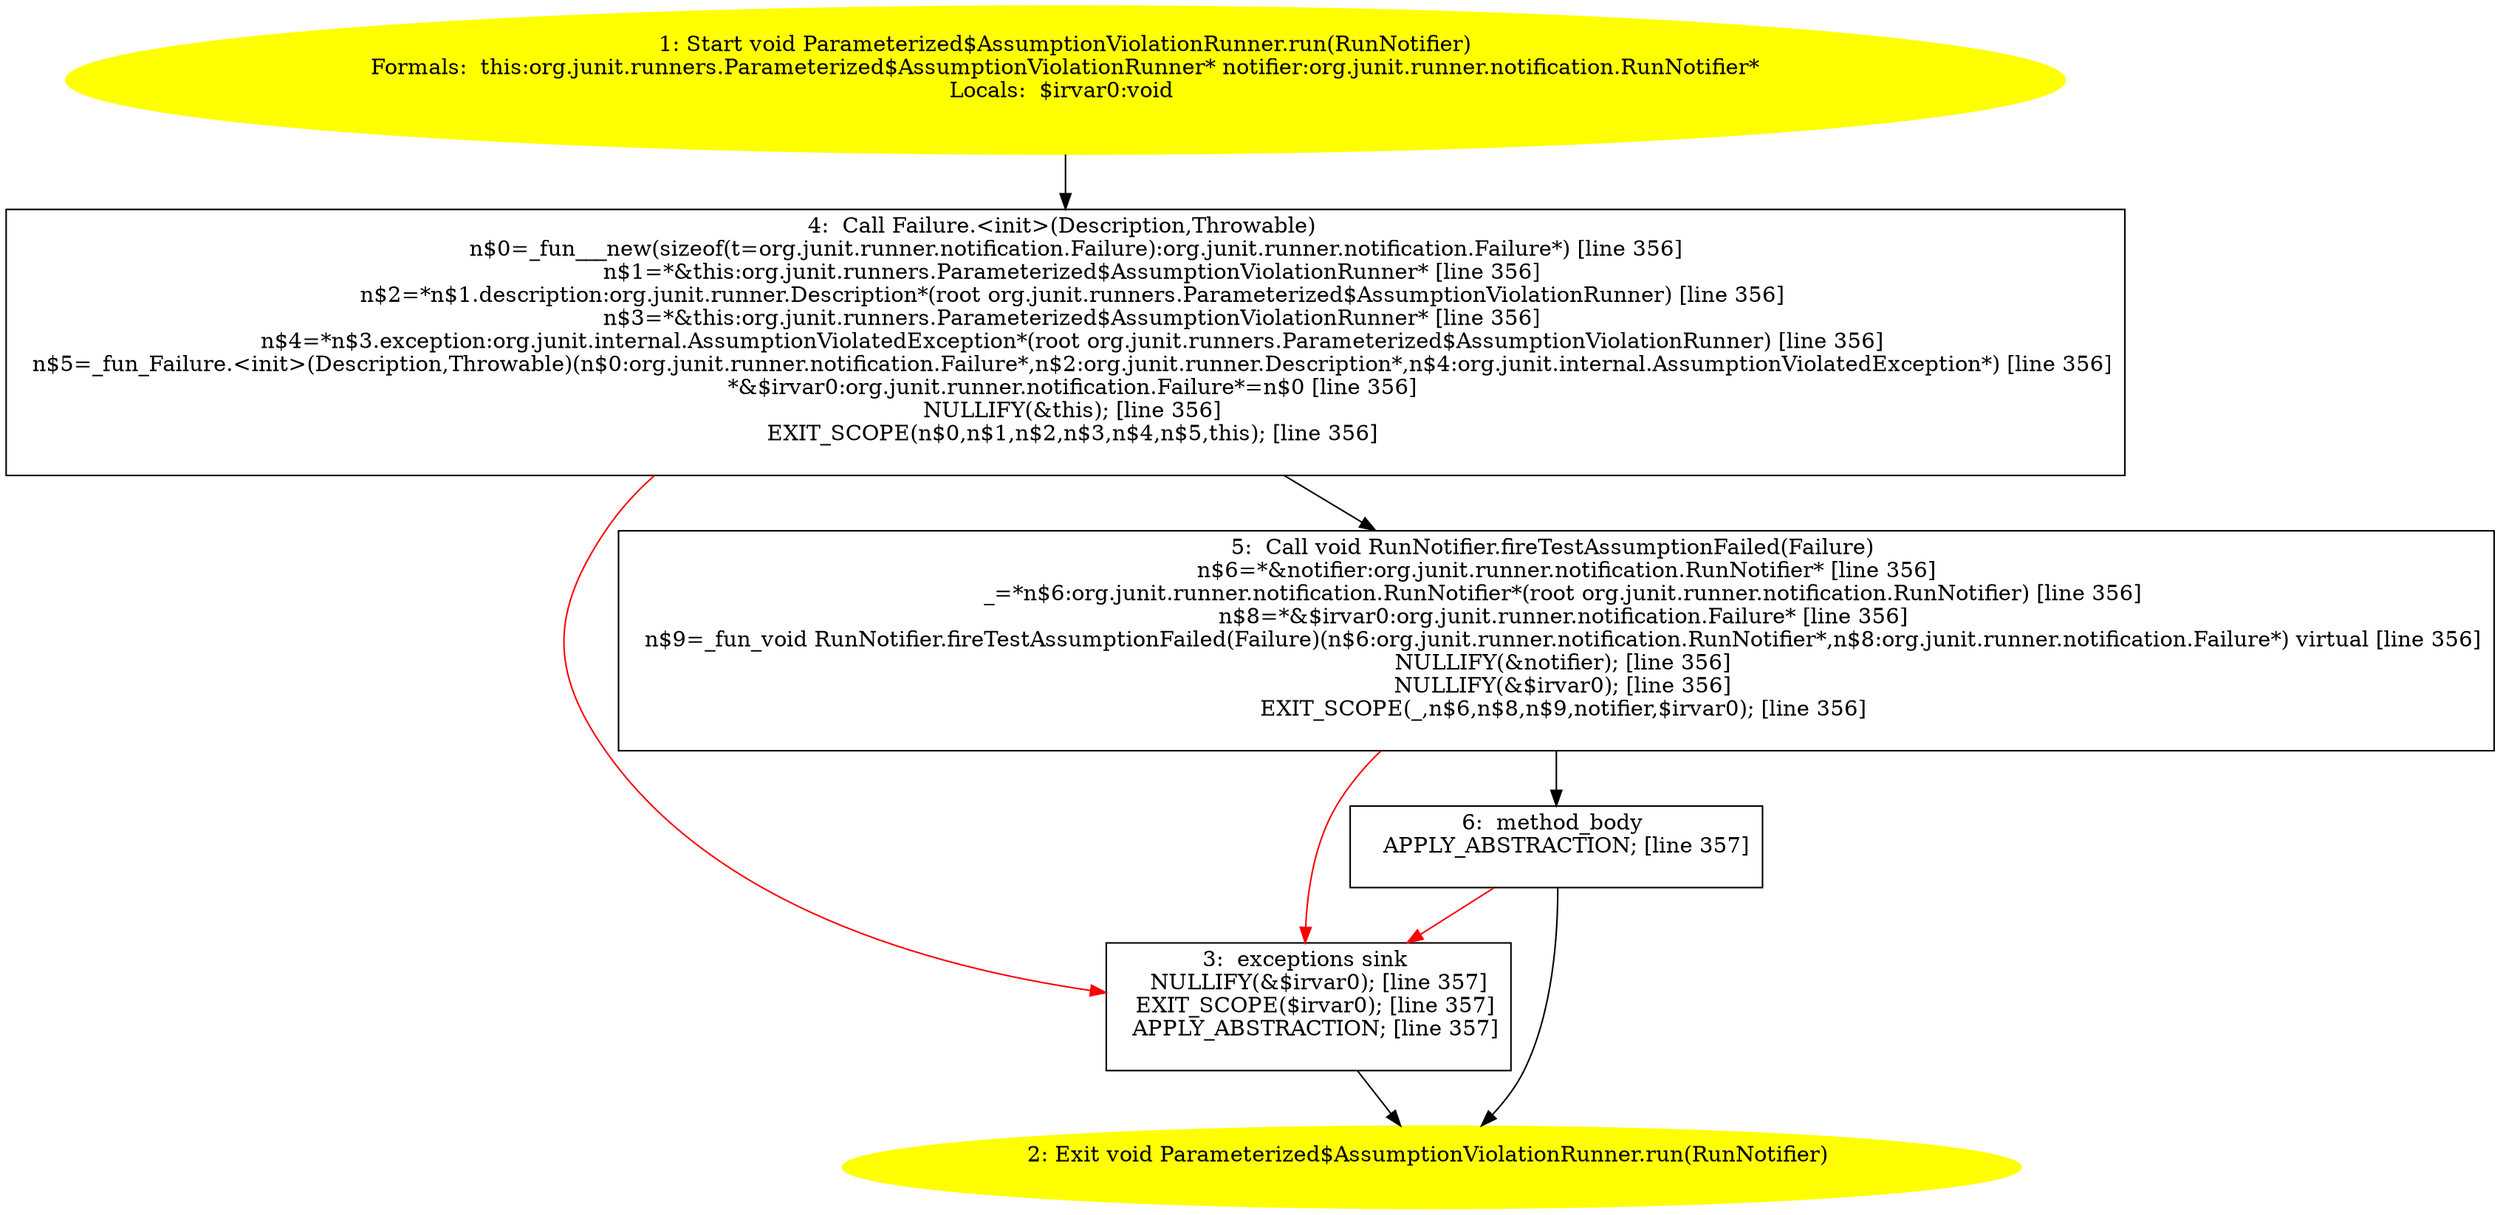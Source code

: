 /* @generated */
digraph cfg {
"org.junit.runners.Parameterized$AssumptionViolationRunner.run(org.junit.runner.notification.RunNotif.046d39f765e836d55c096c0ead53b181_1" [label="1: Start void Parameterized$AssumptionViolationRunner.run(RunNotifier)\nFormals:  this:org.junit.runners.Parameterized$AssumptionViolationRunner* notifier:org.junit.runner.notification.RunNotifier*\nLocals:  $irvar0:void \n  " color=yellow style=filled]
	

	 "org.junit.runners.Parameterized$AssumptionViolationRunner.run(org.junit.runner.notification.RunNotif.046d39f765e836d55c096c0ead53b181_1" -> "org.junit.runners.Parameterized$AssumptionViolationRunner.run(org.junit.runner.notification.RunNotif.046d39f765e836d55c096c0ead53b181_4" ;
"org.junit.runners.Parameterized$AssumptionViolationRunner.run(org.junit.runner.notification.RunNotif.046d39f765e836d55c096c0ead53b181_2" [label="2: Exit void Parameterized$AssumptionViolationRunner.run(RunNotifier) \n  " color=yellow style=filled]
	

"org.junit.runners.Parameterized$AssumptionViolationRunner.run(org.junit.runner.notification.RunNotif.046d39f765e836d55c096c0ead53b181_3" [label="3:  exceptions sink \n   NULLIFY(&$irvar0); [line 357]\n  EXIT_SCOPE($irvar0); [line 357]\n  APPLY_ABSTRACTION; [line 357]\n " shape="box"]
	

	 "org.junit.runners.Parameterized$AssumptionViolationRunner.run(org.junit.runner.notification.RunNotif.046d39f765e836d55c096c0ead53b181_3" -> "org.junit.runners.Parameterized$AssumptionViolationRunner.run(org.junit.runner.notification.RunNotif.046d39f765e836d55c096c0ead53b181_2" ;
"org.junit.runners.Parameterized$AssumptionViolationRunner.run(org.junit.runner.notification.RunNotif.046d39f765e836d55c096c0ead53b181_4" [label="4:  Call Failure.<init>(Description,Throwable) \n   n$0=_fun___new(sizeof(t=org.junit.runner.notification.Failure):org.junit.runner.notification.Failure*) [line 356]\n  n$1=*&this:org.junit.runners.Parameterized$AssumptionViolationRunner* [line 356]\n  n$2=*n$1.description:org.junit.runner.Description*(root org.junit.runners.Parameterized$AssumptionViolationRunner) [line 356]\n  n$3=*&this:org.junit.runners.Parameterized$AssumptionViolationRunner* [line 356]\n  n$4=*n$3.exception:org.junit.internal.AssumptionViolatedException*(root org.junit.runners.Parameterized$AssumptionViolationRunner) [line 356]\n  n$5=_fun_Failure.<init>(Description,Throwable)(n$0:org.junit.runner.notification.Failure*,n$2:org.junit.runner.Description*,n$4:org.junit.internal.AssumptionViolatedException*) [line 356]\n  *&$irvar0:org.junit.runner.notification.Failure*=n$0 [line 356]\n  NULLIFY(&this); [line 356]\n  EXIT_SCOPE(n$0,n$1,n$2,n$3,n$4,n$5,this); [line 356]\n " shape="box"]
	

	 "org.junit.runners.Parameterized$AssumptionViolationRunner.run(org.junit.runner.notification.RunNotif.046d39f765e836d55c096c0ead53b181_4" -> "org.junit.runners.Parameterized$AssumptionViolationRunner.run(org.junit.runner.notification.RunNotif.046d39f765e836d55c096c0ead53b181_5" ;
	 "org.junit.runners.Parameterized$AssumptionViolationRunner.run(org.junit.runner.notification.RunNotif.046d39f765e836d55c096c0ead53b181_4" -> "org.junit.runners.Parameterized$AssumptionViolationRunner.run(org.junit.runner.notification.RunNotif.046d39f765e836d55c096c0ead53b181_3" [color="red" ];
"org.junit.runners.Parameterized$AssumptionViolationRunner.run(org.junit.runner.notification.RunNotif.046d39f765e836d55c096c0ead53b181_5" [label="5:  Call void RunNotifier.fireTestAssumptionFailed(Failure) \n   n$6=*&notifier:org.junit.runner.notification.RunNotifier* [line 356]\n  _=*n$6:org.junit.runner.notification.RunNotifier*(root org.junit.runner.notification.RunNotifier) [line 356]\n  n$8=*&$irvar0:org.junit.runner.notification.Failure* [line 356]\n  n$9=_fun_void RunNotifier.fireTestAssumptionFailed(Failure)(n$6:org.junit.runner.notification.RunNotifier*,n$8:org.junit.runner.notification.Failure*) virtual [line 356]\n  NULLIFY(&notifier); [line 356]\n  NULLIFY(&$irvar0); [line 356]\n  EXIT_SCOPE(_,n$6,n$8,n$9,notifier,$irvar0); [line 356]\n " shape="box"]
	

	 "org.junit.runners.Parameterized$AssumptionViolationRunner.run(org.junit.runner.notification.RunNotif.046d39f765e836d55c096c0ead53b181_5" -> "org.junit.runners.Parameterized$AssumptionViolationRunner.run(org.junit.runner.notification.RunNotif.046d39f765e836d55c096c0ead53b181_6" ;
	 "org.junit.runners.Parameterized$AssumptionViolationRunner.run(org.junit.runner.notification.RunNotif.046d39f765e836d55c096c0ead53b181_5" -> "org.junit.runners.Parameterized$AssumptionViolationRunner.run(org.junit.runner.notification.RunNotif.046d39f765e836d55c096c0ead53b181_3" [color="red" ];
"org.junit.runners.Parameterized$AssumptionViolationRunner.run(org.junit.runner.notification.RunNotif.046d39f765e836d55c096c0ead53b181_6" [label="6:  method_body \n   APPLY_ABSTRACTION; [line 357]\n " shape="box"]
	

	 "org.junit.runners.Parameterized$AssumptionViolationRunner.run(org.junit.runner.notification.RunNotif.046d39f765e836d55c096c0ead53b181_6" -> "org.junit.runners.Parameterized$AssumptionViolationRunner.run(org.junit.runner.notification.RunNotif.046d39f765e836d55c096c0ead53b181_2" ;
	 "org.junit.runners.Parameterized$AssumptionViolationRunner.run(org.junit.runner.notification.RunNotif.046d39f765e836d55c096c0ead53b181_6" -> "org.junit.runners.Parameterized$AssumptionViolationRunner.run(org.junit.runner.notification.RunNotif.046d39f765e836d55c096c0ead53b181_3" [color="red" ];
}
